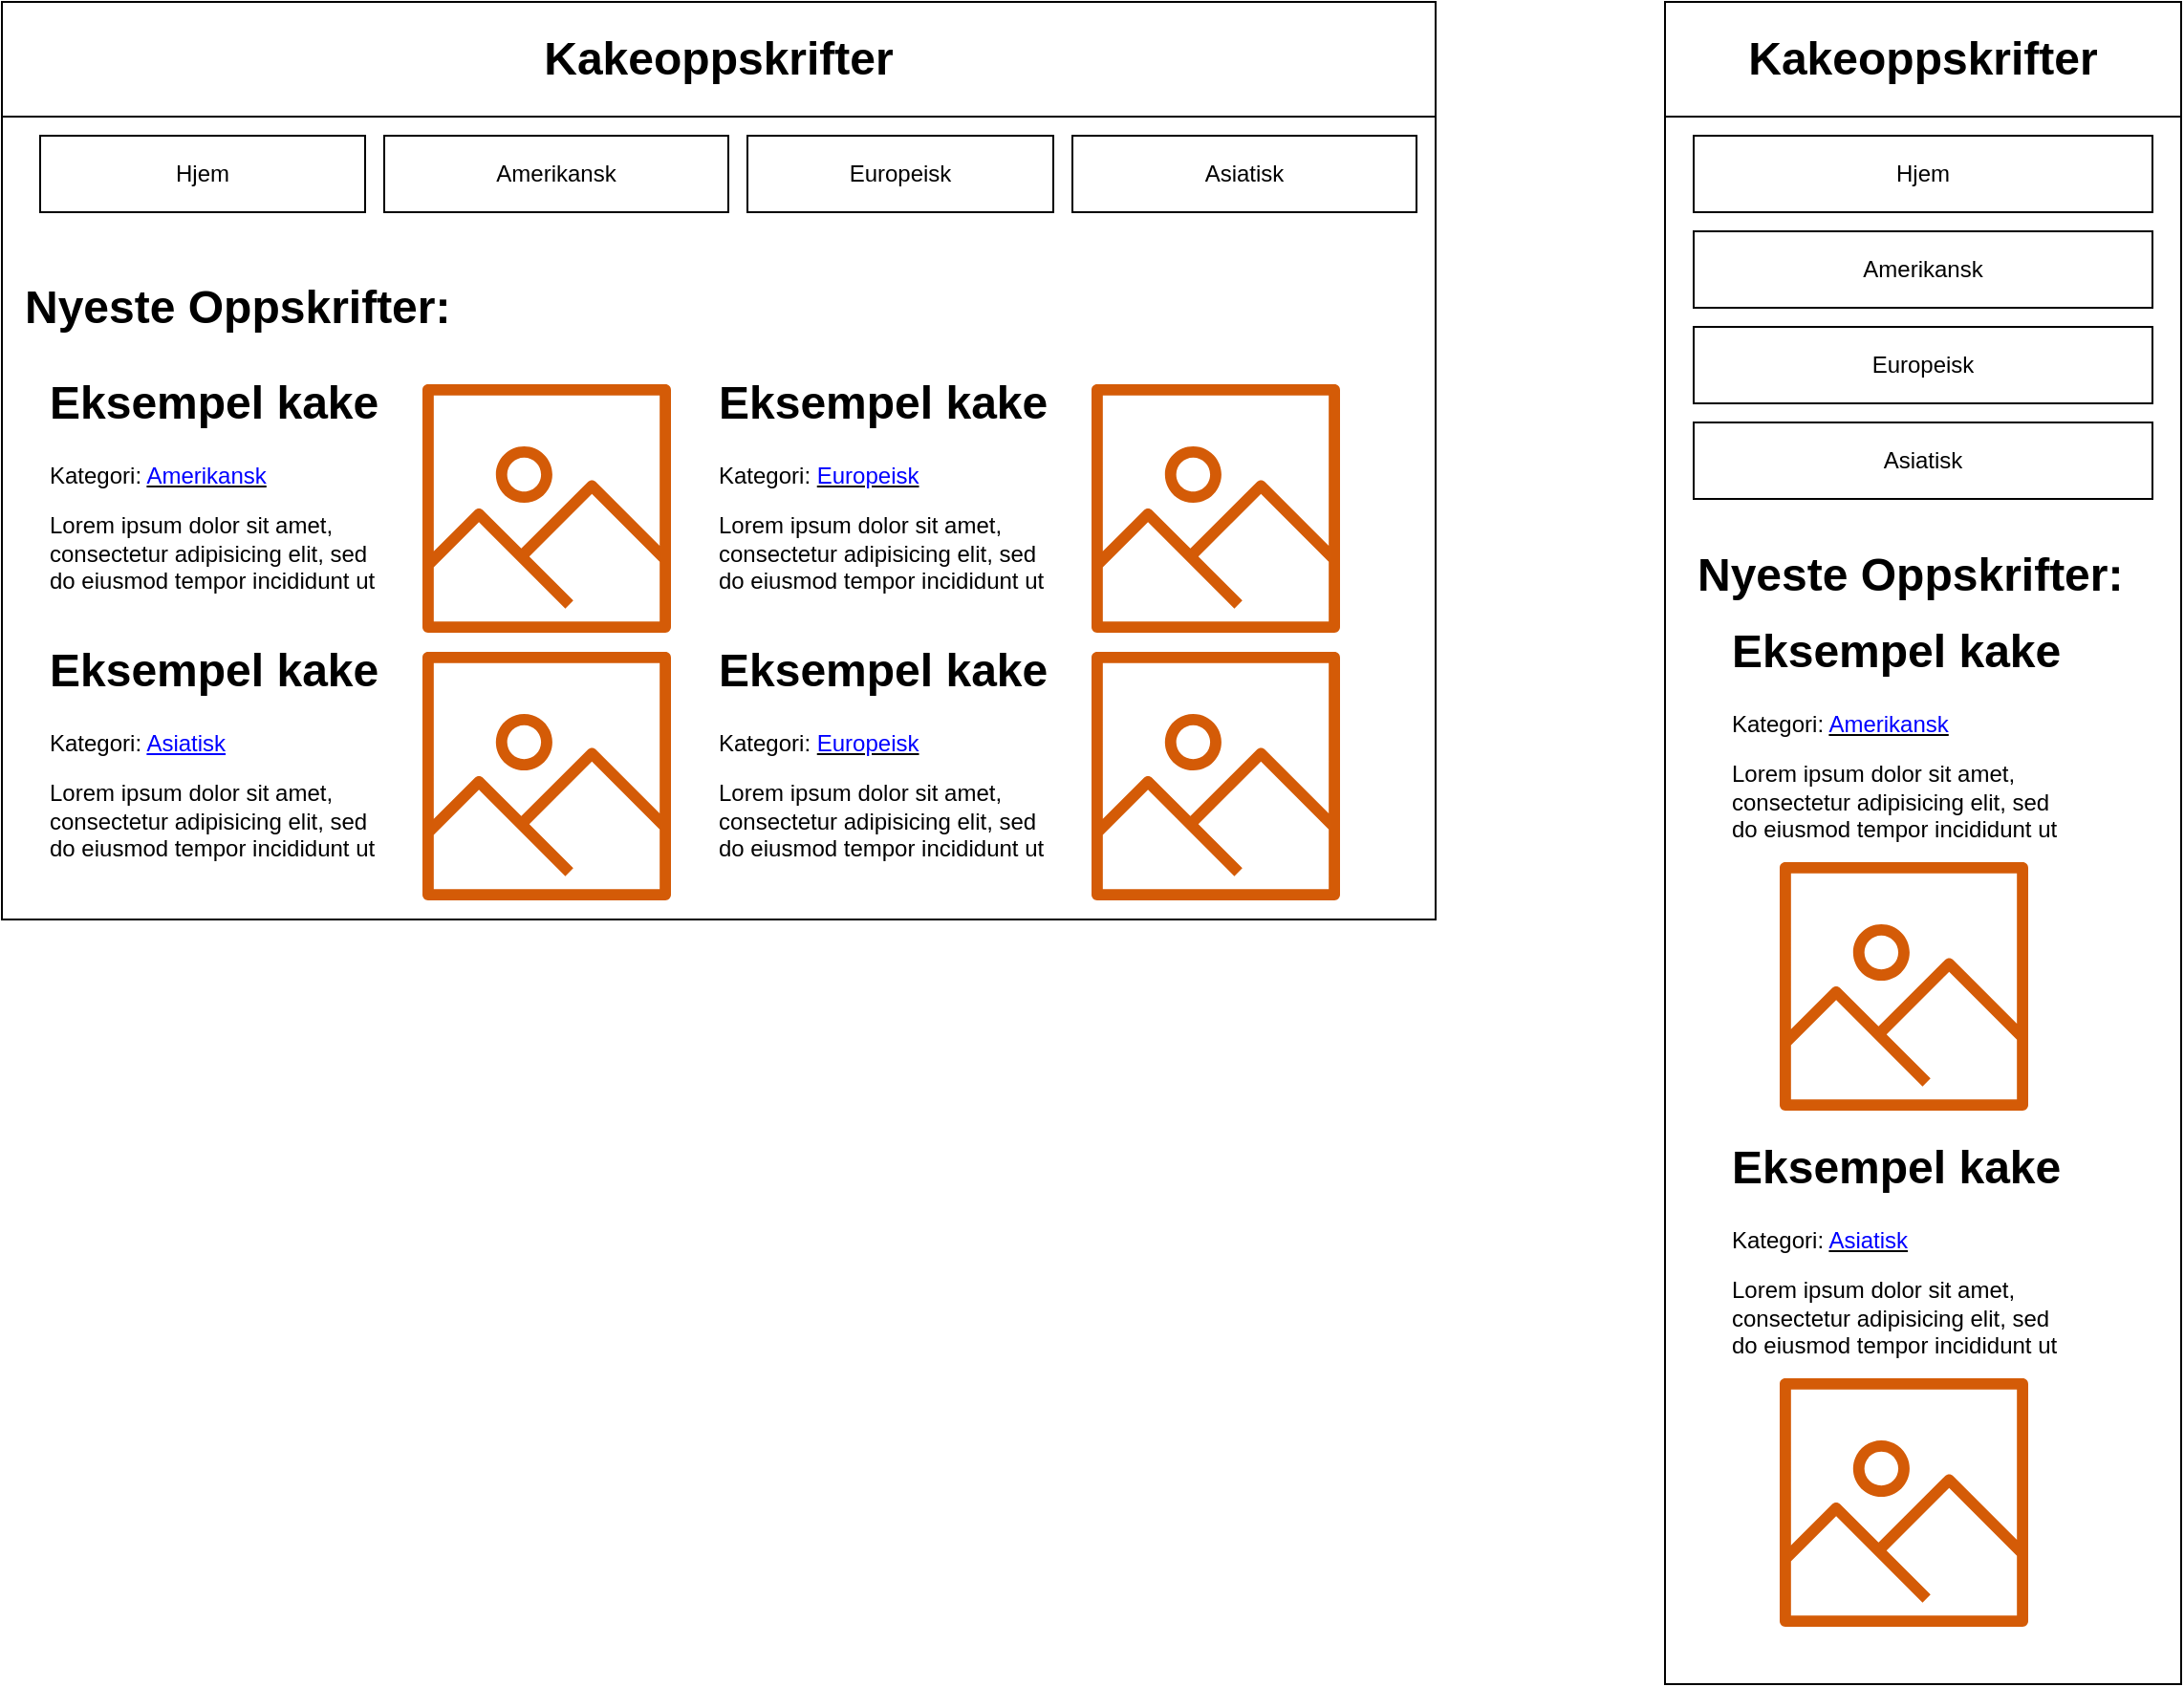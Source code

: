 <mxfile version="20.5.0" type="device" pages="2"><diagram id="9wJHtbolF7UVSn-kOSUC" name="Hovedside"><mxGraphModel dx="2208" dy="787" grid="1" gridSize="10" guides="1" tooltips="1" connect="1" arrows="1" fold="1" page="1" pageScale="1" pageWidth="827" pageHeight="1169" background="none" math="0" shadow="0"><root><mxCell id="0"/><mxCell id="1" parent="0"/><mxCell id="PRQ1gLbrElGdhA6Aecqy-1" value="" style="rounded=0;whiteSpace=wrap;html=1;" parent="1" vertex="1"><mxGeometry x="-360" y="30" width="750" height="480" as="geometry"/></mxCell><mxCell id="PRQ1gLbrElGdhA6Aecqy-2" value="" style="rounded=0;whiteSpace=wrap;html=1;" parent="1" vertex="1"><mxGeometry x="510" y="30" width="270" height="880" as="geometry"/></mxCell><mxCell id="PRQ1gLbrElGdhA6Aecqy-3" value="&lt;h1&gt;Kakeoppskrifter&lt;/h1&gt;" style="rounded=0;whiteSpace=wrap;html=1;align=center;spacingLeft=0;" parent="1" vertex="1"><mxGeometry x="-360" y="30" width="750" height="60" as="geometry"/></mxCell><mxCell id="PRQ1gLbrElGdhA6Aecqy-5" value="Amerikansk" style="rounded=0;whiteSpace=wrap;html=1;" parent="1" vertex="1"><mxGeometry x="-160" y="100" width="180" height="40" as="geometry"/></mxCell><mxCell id="PRQ1gLbrElGdhA6Aecqy-6" value="Europeisk" style="rounded=0;whiteSpace=wrap;html=1;" parent="1" vertex="1"><mxGeometry x="30" y="100" width="160" height="40" as="geometry"/></mxCell><mxCell id="PRQ1gLbrElGdhA6Aecqy-7" value="Asiatisk" style="rounded=0;whiteSpace=wrap;html=1;" parent="1" vertex="1"><mxGeometry x="200" y="100" width="180" height="40" as="geometry"/></mxCell><mxCell id="PRQ1gLbrElGdhA6Aecqy-8" value="&lt;h1&gt;Kakeoppskrifter&lt;/h1&gt;" style="rounded=0;whiteSpace=wrap;html=1;" parent="1" vertex="1"><mxGeometry x="510" y="30" width="270" height="60" as="geometry"/></mxCell><mxCell id="PRQ1gLbrElGdhA6Aecqy-9" value="Amerikansk" style="rounded=0;whiteSpace=wrap;html=1;" parent="1" vertex="1"><mxGeometry x="525" y="150" width="240" height="40" as="geometry"/></mxCell><mxCell id="PRQ1gLbrElGdhA6Aecqy-10" value="Europeisk" style="rounded=0;whiteSpace=wrap;html=1;" parent="1" vertex="1"><mxGeometry x="525" y="200" width="240" height="40" as="geometry"/></mxCell><mxCell id="PRQ1gLbrElGdhA6Aecqy-11" value="Asiatisk" style="rounded=0;whiteSpace=wrap;html=1;" parent="1" vertex="1"><mxGeometry x="525" y="250" width="240" height="40" as="geometry"/></mxCell><mxCell id="PRQ1gLbrElGdhA6Aecqy-12" value="Nyeste Oppskrifter:" style="text;strokeColor=none;fillColor=none;html=1;fontSize=24;fontStyle=1;verticalAlign=middle;align=left;" parent="1" vertex="1"><mxGeometry x="-350" y="170" width="100" height="40" as="geometry"/></mxCell><mxCell id="PRQ1gLbrElGdhA6Aecqy-14" value="&lt;h1&gt;Eksempel kake&lt;/h1&gt;&lt;div&gt;Kategori: &lt;u&gt;&lt;font color=&quot;#0000ff&quot;&gt;Amerikansk&lt;/font&gt;&lt;/u&gt;&lt;/div&gt;&lt;p&gt;&lt;span style=&quot;background-color: initial;&quot;&gt;Lorem ipsum dolor sit amet, consectetur adipisicing elit, sed do eiusmod tempor incididunt ut labore et dolore magna aliqua.&lt;/span&gt;&lt;br&gt;&lt;/p&gt;" style="text;html=1;strokeColor=none;fillColor=none;spacing=5;spacingTop=-20;whiteSpace=wrap;overflow=hidden;rounded=0;" parent="1" vertex="1"><mxGeometry x="-340" y="220" width="190" height="120" as="geometry"/></mxCell><mxCell id="PRQ1gLbrElGdhA6Aecqy-17" value="" style="sketch=0;outlineConnect=0;fontColor=#232F3E;gradientColor=none;fillColor=#D45B07;strokeColor=none;dashed=0;verticalLabelPosition=bottom;verticalAlign=top;align=center;html=1;fontSize=12;fontStyle=0;aspect=fixed;pointerEvents=1;shape=mxgraph.aws4.container_registry_image;" parent="1" vertex="1"><mxGeometry x="-140" y="230" width="130" height="130" as="geometry"/></mxCell><mxCell id="PRQ1gLbrElGdhA6Aecqy-28" value="&lt;h1&gt;Eksempel kake&lt;/h1&gt;&lt;div&gt;Kategori: &lt;u&gt;&lt;font color=&quot;#0000ff&quot;&gt;Europeisk&lt;/font&gt;&lt;/u&gt;&lt;/div&gt;&lt;p&gt;&lt;span style=&quot;background-color: initial;&quot;&gt;Lorem ipsum dolor sit amet, consectetur adipisicing elit, sed do eiusmod tempor incididunt ut labore et dolore magna aliqua.&lt;/span&gt;&lt;br&gt;&lt;/p&gt;" style="text;html=1;strokeColor=none;fillColor=none;spacing=5;spacingTop=-20;whiteSpace=wrap;overflow=hidden;rounded=0;" parent="1" vertex="1"><mxGeometry x="10" y="220" width="190" height="120" as="geometry"/></mxCell><mxCell id="PRQ1gLbrElGdhA6Aecqy-29" value="" style="sketch=0;outlineConnect=0;fontColor=#232F3E;gradientColor=none;fillColor=#D45B07;strokeColor=none;dashed=0;verticalLabelPosition=bottom;verticalAlign=top;align=center;html=1;fontSize=12;fontStyle=0;aspect=fixed;pointerEvents=1;shape=mxgraph.aws4.container_registry_image;" parent="1" vertex="1"><mxGeometry x="210" y="230" width="130" height="130" as="geometry"/></mxCell><mxCell id="PRQ1gLbrElGdhA6Aecqy-30" value="&lt;h1&gt;Eksempel kake&lt;/h1&gt;&lt;div&gt;Kategori: &lt;font color=&quot;#0000ff&quot;&gt;&lt;u&gt;Asiatisk&lt;/u&gt;&lt;/font&gt;&lt;/div&gt;&lt;p&gt;&lt;span style=&quot;background-color: initial;&quot;&gt;Lorem ipsum dolor sit amet, consectetur adipisicing elit, sed do eiusmod tempor incididunt ut labore et dolore magna aliqua.&lt;/span&gt;&lt;br&gt;&lt;/p&gt;" style="text;html=1;strokeColor=none;fillColor=none;spacing=5;spacingTop=-20;whiteSpace=wrap;overflow=hidden;rounded=0;" parent="1" vertex="1"><mxGeometry x="-340" y="360" width="190" height="120" as="geometry"/></mxCell><mxCell id="PRQ1gLbrElGdhA6Aecqy-31" value="" style="sketch=0;outlineConnect=0;fontColor=#232F3E;gradientColor=none;fillColor=#D45B07;strokeColor=none;dashed=0;verticalLabelPosition=bottom;verticalAlign=top;align=center;html=1;fontSize=12;fontStyle=0;aspect=fixed;pointerEvents=1;shape=mxgraph.aws4.container_registry_image;" parent="1" vertex="1"><mxGeometry x="-140" y="370" width="130" height="130" as="geometry"/></mxCell><mxCell id="PRQ1gLbrElGdhA6Aecqy-32" value="&lt;h1&gt;Eksempel kake&lt;/h1&gt;&lt;div&gt;Kategori: &lt;u&gt;&lt;font color=&quot;#0000ff&quot;&gt;Europeisk&lt;/font&gt;&lt;/u&gt;&lt;/div&gt;&lt;p&gt;&lt;span style=&quot;background-color: initial;&quot;&gt;Lorem ipsum dolor sit amet, consectetur adipisicing elit, sed do eiusmod tempor incididunt ut labore et dolore magna aliqua.&lt;/span&gt;&lt;br&gt;&lt;/p&gt;" style="text;html=1;strokeColor=none;fillColor=none;spacing=5;spacingTop=-20;whiteSpace=wrap;overflow=hidden;rounded=0;" parent="1" vertex="1"><mxGeometry x="10" y="360" width="190" height="120" as="geometry"/></mxCell><mxCell id="PRQ1gLbrElGdhA6Aecqy-33" value="" style="sketch=0;outlineConnect=0;fontColor=#232F3E;gradientColor=none;fillColor=#D45B07;strokeColor=none;dashed=0;verticalLabelPosition=bottom;verticalAlign=top;align=center;html=1;fontSize=12;fontStyle=0;aspect=fixed;pointerEvents=1;shape=mxgraph.aws4.container_registry_image;" parent="1" vertex="1"><mxGeometry x="210" y="370" width="130" height="130" as="geometry"/></mxCell><mxCell id="PRQ1gLbrElGdhA6Aecqy-34" value="Nyeste Oppskrifter:" style="text;strokeColor=none;fillColor=none;html=1;fontSize=24;fontStyle=1;verticalAlign=middle;align=left;" parent="1" vertex="1"><mxGeometry x="525" y="310" width="100" height="40" as="geometry"/></mxCell><mxCell id="PRQ1gLbrElGdhA6Aecqy-35" value="&lt;h1&gt;Eksempel kake&lt;/h1&gt;&lt;div&gt;Kategori: &lt;u&gt;&lt;font color=&quot;#0000ff&quot;&gt;Amerikansk&lt;/font&gt;&lt;/u&gt;&lt;/div&gt;&lt;p&gt;&lt;span style=&quot;background-color: initial;&quot;&gt;Lorem ipsum dolor sit amet, consectetur adipisicing elit, sed do eiusmod tempor incididunt ut labore et dolore magna aliqua.&lt;/span&gt;&lt;br&gt;&lt;/p&gt;" style="text;html=1;strokeColor=none;fillColor=none;spacing=5;spacingTop=-20;whiteSpace=wrap;overflow=hidden;rounded=0;" parent="1" vertex="1"><mxGeometry x="540" y="350" width="190" height="120" as="geometry"/></mxCell><mxCell id="PRQ1gLbrElGdhA6Aecqy-36" value="" style="sketch=0;outlineConnect=0;fontColor=#232F3E;gradientColor=none;fillColor=#D45B07;strokeColor=none;dashed=0;verticalLabelPosition=bottom;verticalAlign=top;align=center;html=1;fontSize=12;fontStyle=0;aspect=fixed;pointerEvents=1;shape=mxgraph.aws4.container_registry_image;" parent="1" vertex="1"><mxGeometry x="570" y="480" width="130" height="130" as="geometry"/></mxCell><mxCell id="PRQ1gLbrElGdhA6Aecqy-37" value="&lt;h1&gt;Eksempel kake&lt;/h1&gt;&lt;div&gt;Kategori: &lt;u&gt;&lt;font color=&quot;#0000ff&quot;&gt;Asiatisk&lt;/font&gt;&lt;/u&gt;&lt;/div&gt;&lt;p&gt;&lt;span style=&quot;background-color: initial;&quot;&gt;Lorem ipsum dolor sit amet, consectetur adipisicing elit, sed do eiusmod tempor incididunt ut labore et dolore magna aliqua.&lt;/span&gt;&lt;br&gt;&lt;/p&gt;" style="text;html=1;strokeColor=none;fillColor=none;spacing=5;spacingTop=-20;whiteSpace=wrap;overflow=hidden;rounded=0;" parent="1" vertex="1"><mxGeometry x="540" y="620" width="190" height="120" as="geometry"/></mxCell><mxCell id="PRQ1gLbrElGdhA6Aecqy-38" value="" style="sketch=0;outlineConnect=0;fontColor=#232F3E;gradientColor=none;fillColor=#D45B07;strokeColor=none;dashed=0;verticalLabelPosition=bottom;verticalAlign=top;align=center;html=1;fontSize=12;fontStyle=0;aspect=fixed;pointerEvents=1;shape=mxgraph.aws4.container_registry_image;" parent="1" vertex="1"><mxGeometry x="570" y="750" width="130" height="130" as="geometry"/></mxCell><mxCell id="PRQ1gLbrElGdhA6Aecqy-102" value="Hjem" style="rounded=0;whiteSpace=wrap;html=1;" parent="1" vertex="1"><mxGeometry x="-340" y="100" width="170" height="40" as="geometry"/></mxCell><mxCell id="PRQ1gLbrElGdhA6Aecqy-103" value="Hjem" style="rounded=0;whiteSpace=wrap;html=1;" parent="1" vertex="1"><mxGeometry x="525" y="100" width="240" height="40" as="geometry"/></mxCell></root></mxGraphModel></diagram><diagram id="KKOMylvh43Eb_g2BFP-t" name="Kategoriside"><mxGraphModel dx="4516" dy="1642" grid="1" gridSize="10" guides="1" tooltips="1" connect="1" arrows="1" fold="1" page="1" pageScale="1" pageWidth="850" pageHeight="1100" math="0" shadow="0"><root><mxCell id="0"/><mxCell id="1" parent="0"/><mxCell id="YTRJ0I_pP4bEs7SLy9Zs-2" value="" style="rounded=0;whiteSpace=wrap;html=1;" vertex="1" parent="1"><mxGeometry x="510" y="30" width="270" height="4170" as="geometry"/></mxCell><mxCell id="YTRJ0I_pP4bEs7SLy9Zs-41" value="" style="rounded=0;whiteSpace=wrap;html=1;fontSize=19;" vertex="1" parent="1"><mxGeometry x="540" y="370" width="210" height="1890" as="geometry"/></mxCell><mxCell id="YTRJ0I_pP4bEs7SLy9Zs-1" value="" style="rounded=0;whiteSpace=wrap;html=1;" vertex="1" parent="1"><mxGeometry x="-360" y="30" width="750" height="2330" as="geometry"/></mxCell><mxCell id="YTRJ0I_pP4bEs7SLy9Zs-3" value="&lt;h1&gt;Kakeoppskrifter&lt;/h1&gt;" style="rounded=0;whiteSpace=wrap;html=1;align=center;spacingLeft=0;" vertex="1" parent="1"><mxGeometry x="-360" y="30" width="750" height="60" as="geometry"/></mxCell><mxCell id="YTRJ0I_pP4bEs7SLy9Zs-4" value="Amerikansk" style="rounded=0;whiteSpace=wrap;html=1;" vertex="1" parent="1"><mxGeometry x="-160" y="100" width="180" height="40" as="geometry"/></mxCell><mxCell id="YTRJ0I_pP4bEs7SLy9Zs-5" value="Europeisk" style="rounded=0;whiteSpace=wrap;html=1;" vertex="1" parent="1"><mxGeometry x="30" y="100" width="160" height="40" as="geometry"/></mxCell><mxCell id="YTRJ0I_pP4bEs7SLy9Zs-6" value="Asiatisk" style="rounded=0;whiteSpace=wrap;html=1;" vertex="1" parent="1"><mxGeometry x="200" y="100" width="180" height="40" as="geometry"/></mxCell><mxCell id="YTRJ0I_pP4bEs7SLy9Zs-7" value="&lt;h1&gt;Kakeoppskrifter&lt;/h1&gt;" style="rounded=0;whiteSpace=wrap;html=1;" vertex="1" parent="1"><mxGeometry x="510" y="30" width="270" height="60" as="geometry"/></mxCell><mxCell id="YTRJ0I_pP4bEs7SLy9Zs-8" value="Amerikansk" style="rounded=0;whiteSpace=wrap;html=1;" vertex="1" parent="1"><mxGeometry x="525" y="150" width="240" height="40" as="geometry"/></mxCell><mxCell id="YTRJ0I_pP4bEs7SLy9Zs-9" value="Europeisk" style="rounded=0;whiteSpace=wrap;html=1;" vertex="1" parent="1"><mxGeometry x="525" y="200" width="240" height="40" as="geometry"/></mxCell><mxCell id="YTRJ0I_pP4bEs7SLy9Zs-10" value="Asiatisk" style="rounded=0;whiteSpace=wrap;html=1;" vertex="1" parent="1"><mxGeometry x="525" y="250" width="240" height="40" as="geometry"/></mxCell><mxCell id="YTRJ0I_pP4bEs7SLy9Zs-11" value="Amerikanske Oppskrifter:" style="text;strokeColor=none;fillColor=none;html=1;fontSize=24;fontStyle=1;verticalAlign=middle;align=left;" vertex="1" parent="1"><mxGeometry x="-350" y="170" width="100" height="40" as="geometry"/></mxCell><mxCell id="YTRJ0I_pP4bEs7SLy9Zs-20" value="Amerikanske Oppskrifter:" style="text;strokeColor=none;fillColor=none;html=1;fontSize=19;fontStyle=1;verticalAlign=middle;align=left;" vertex="1" parent="1"><mxGeometry x="525" y="310" width="100" height="40" as="geometry"/></mxCell><mxCell id="YTRJ0I_pP4bEs7SLy9Zs-25" value="Hjem" style="rounded=0;whiteSpace=wrap;html=1;" vertex="1" parent="1"><mxGeometry x="-340" y="100" width="170" height="40" as="geometry"/></mxCell><mxCell id="YTRJ0I_pP4bEs7SLy9Zs-26" value="Hjem" style="rounded=0;whiteSpace=wrap;html=1;" vertex="1" parent="1"><mxGeometry x="525" y="100" width="240" height="40" as="geometry"/></mxCell><mxCell id="YTRJ0I_pP4bEs7SLy9Zs-27" value="" style="dashed=0;aspect=fixed;verticalLabelPosition=bottom;verticalAlign=top;align=center;shape=mxgraph.gmdl.star;strokeColor=none;fillColor=#737373;shadow=0;sketch=0;fontSize=19;" vertex="1" parent="1"><mxGeometry x="590" y="410" width="20" height="20" as="geometry"/></mxCell><mxCell id="YTRJ0I_pP4bEs7SLy9Zs-28" value="" style="dashed=0;aspect=fixed;verticalLabelPosition=bottom;verticalAlign=top;align=center;shape=mxgraph.gmdl.star;strokeColor=none;fillColor=#737373;shadow=0;sketch=0;fontSize=19;" vertex="1" parent="1"><mxGeometry x="620" y="410" width="20" height="20" as="geometry"/></mxCell><mxCell id="YTRJ0I_pP4bEs7SLy9Zs-29" value="" style="dashed=0;aspect=fixed;verticalLabelPosition=bottom;verticalAlign=top;align=center;shape=mxgraph.gmdl.star;strokeColor=none;fillColor=#737373;shadow=0;sketch=0;fontSize=19;" vertex="1" parent="1"><mxGeometry x="650" y="410" width="20" height="20" as="geometry"/></mxCell><mxCell id="YTRJ0I_pP4bEs7SLy9Zs-30" value="" style="dashed=0;aspect=fixed;verticalLabelPosition=bottom;verticalAlign=top;align=center;shape=mxgraph.gmdl.star;strokeColor=none;fillColor=#737373;shadow=0;sketch=0;fontSize=19;" vertex="1" parent="1"><mxGeometry x="680" y="410" width="20" height="20" as="geometry"/></mxCell><mxCell id="YTRJ0I_pP4bEs7SLy9Zs-33" value="40-60min - Middels" style="text;html=1;strokeColor=none;fillColor=none;align=center;verticalAlign=middle;whiteSpace=wrap;rounded=0;fontSize=19;" vertex="1" parent="1"><mxGeometry x="562.5" y="440" width="165" height="30" as="geometry"/></mxCell><mxCell id="YTRJ0I_pP4bEs7SLy9Zs-37" value="&lt;div style=&quot;font-size: 13px;&quot;&gt;&lt;span style=&quot;background-color: initial; font-size: 13px; line-height: 1.2;&quot;&gt;Når gresskaret er i sesong er det perfekt å lage søte, små gresskargnocchi! Her spiser du først og fremst med øynene, men det er jammen ikke feil at de myke pasta putene av potet har en deilig smak av gresskar, og serveres sammen med spinat, sopp og nøttebrunt salviesmør.&amp;nbsp;&lt;/span&gt;&lt;/div&gt;" style="text;html=1;strokeColor=none;fillColor=none;align=center;verticalAlign=middle;whiteSpace=wrap;rounded=0;fontSize=13;" vertex="1" parent="1"><mxGeometry x="550" y="530" width="190" height="30" as="geometry"/></mxCell><mxCell id="YTRJ0I_pP4bEs7SLy9Zs-40" value="" style="line;strokeWidth=2;html=1;fontSize=19;" vertex="1" parent="1"><mxGeometry x="550" y="630" width="190" height="10" as="geometry"/></mxCell><mxCell id="YTRJ0I_pP4bEs7SLy9Zs-45" value="&lt;h3&gt;Oppskrift navn&lt;/h3&gt;" style="text;html=1;strokeColor=none;fillColor=none;align=center;verticalAlign=middle;whiteSpace=wrap;rounded=0;fontSize=19;" vertex="1" parent="1"><mxGeometry x="560" y="380" width="170" height="30" as="geometry"/></mxCell><mxCell id="YTRJ0I_pP4bEs7SLy9Zs-46" value="&lt;h4&gt;Ingredienser:&lt;/h4&gt;" style="text;html=1;strokeColor=none;fillColor=none;align=left;verticalAlign=middle;whiteSpace=wrap;rounded=0;fontSize=19;" vertex="1" parent="1"><mxGeometry x="550" y="640" width="60" height="30" as="geometry"/></mxCell><mxCell id="YTRJ0I_pP4bEs7SLy9Zs-51" value="&lt;ul style=&quot;font-size: 16px;&quot;&gt;&lt;li style=&quot;font-size: 16px;&quot;&gt;250 g potet&lt;/li&gt;&lt;li style=&quot;font-size: 16px;&quot;&gt;250 g gresskarpuré&lt;/li&gt;&lt;li style=&quot;font-size: 16px;&quot;&gt;1 stk. eggeplomme&lt;/li&gt;&lt;li style=&quot;font-size: 16px;&quot;&gt;2ss revet parmesan&lt;/li&gt;&lt;li style=&quot;font-size: 16px;&quot;&gt;75 g hvetemel, gjerne tipo 00 eller durumhvete&lt;/li&gt;&lt;li style=&quot;font-size: 16px;&quot;&gt;0,5 ts salt&lt;/li&gt;&lt;li style=&quot;font-size: 16px;&quot;&gt;0,25 ts pepper&lt;/li&gt;&lt;li style=&quot;font-size: 16px;&quot;&gt;0,25 klype revet muskatnøtt&lt;/li&gt;&lt;li style=&quot;font-size: 16px;&quot;&gt;2 ss smør til steking&lt;/li&gt;&lt;li style=&quot;font-size: 16px;&quot;&gt;1 pk babyspinat (á 65 g)&lt;/li&gt;&lt;li style=&quot;font-size: 16px;&quot;&gt;2 dl sopp, gjerne kantarell eller traktkantarell&lt;/li&gt;&lt;li style=&quot;font-size: 16px;&quot;&gt;6 blader frisk salvie&lt;/li&gt;&lt;li style=&quot;font-size: 16px;&quot;&gt;4 stilker frisk rosmarin til pynt (kan sløyfes)&lt;/li&gt;&lt;/ul&gt;" style="text;strokeColor=none;fillColor=none;html=1;whiteSpace=wrap;verticalAlign=top;overflow=hidden;fontSize=16;spacingTop=0;spacing=0;" vertex="1" parent="1"><mxGeometry x="530" y="650" width="220" height="370" as="geometry"/></mxCell><mxCell id="YTRJ0I_pP4bEs7SLy9Zs-58" value="&lt;h4&gt;Oppskrift:&lt;/h4&gt;" style="text;html=1;strokeColor=none;fillColor=none;align=left;verticalAlign=middle;whiteSpace=wrap;rounded=0;fontSize=19;" vertex="1" parent="1"><mxGeometry x="550" y="1030" width="60" height="30" as="geometry"/></mxCell><mxCell id="YTRJ0I_pP4bEs7SLy9Zs-59" value="&lt;ol style=&quot;font-size: 14px;&quot;&gt;&lt;li style=&quot;font-size: 14px;&quot;&gt;Skrell potet og kok dem i en kjele med usaltet vann til de er møre. Hell av vannet og sett kjelen tilbake på platen. Damp potetetene til det meste av fuktigheten er borte. Avkjøl litt.&lt;/li&gt;&lt;li style=&quot;font-size: 14px;&quot;&gt;Riv potetene på den fineste siden av et rivejern, slik at du får en finkornet masse.&lt;/li&gt;&lt;li style=&quot;font-size: 14px;&quot;&gt;Ha revet potet i en bolle sammen med gresskarpuré, eggeplomme og parmesan.&lt;/li&gt;&lt;li style=&quot;font-size: 14px;&quot;&gt;Ha i mel, salt, pepper og muskat, og bland alt sammen med hendene. Det kan lønne seg å ta i melet litt etter litt til du får en smidig deig. Konsistensen på deigen kan avhenge av hvor mye du har dampet potetene eller hvor tynn/tykk gresskarpuréen din er.&amp;nbsp;&lt;/li&gt;&lt;li style=&quot;font-size: 14px;&quot;&gt;Del deigen i mindre biter og rull ut til lange, tynne pølser. Dryss over mel ved behov.&lt;br style=&quot;font-size: 14px;&quot;&gt;&lt;/li&gt;&lt;li style=&quot;font-size: 14px;&quot;&gt;Del pølsa i mindre biter og trill bitene til små, runde kuler.&lt;br style=&quot;font-size: 14px;&quot;&gt;&lt;/li&gt;&lt;li style=&quot;font-size: 14px;&quot;&gt;Bruk en kjøkkenhyssing, og press lett ned 3 ganger per kule, slik at du får mønsteret av et gresskar.&lt;br style=&quot;font-size: 14px;&quot;&gt;&lt;/li&gt;&lt;li style=&quot;font-size: 14px;&quot;&gt;Kok gnocchiene i en kjele med lettsaltet vann til de flyter opp. Løft dem ut med en hullsleiv.&lt;br style=&quot;font-size: 14px;&quot;&gt;&lt;/li&gt;&lt;li style=&quot;font-size: 14px;&quot;&gt;Ha smør i en varm stekepanne og la det bli nøttebrunt før du har i de kokte gnocchiene.&lt;br style=&quot;font-size: 14px;&quot;&gt;&lt;/li&gt;&lt;li style=&quot;font-size: 14px;&quot;&gt;Fres gnocchien sammen med spinat, sopp og salvieblader. Krydre med salt og pepper.&lt;br style=&quot;font-size: 14px;&quot;&gt;&lt;/li&gt;&lt;li style=&quot;font-size: 14px;&quot;&gt;Anrett gresskar gnocchiene i dype skåler, og stikk gjerne inn et lite rosmarinblad på hvert lite gresskar for morro skyld.&lt;br style=&quot;font-size: 14px;&quot;&gt;&lt;/li&gt;&lt;/ol&gt;" style="text;strokeColor=none;fillColor=none;html=1;verticalAlign=top;overflow=hidden;fontSize=14;spacingRight=10;spacing=0;whiteSpace=wrap;" vertex="1" parent="1"><mxGeometry x="525" y="1040" width="225" height="1140" as="geometry"/></mxCell><mxCell id="YTRJ0I_pP4bEs7SLy9Zs-60" value="" style="sketch=0;outlineConnect=0;fontColor=#232F3E;gradientColor=none;fillColor=#D45B07;strokeColor=none;dashed=0;verticalLabelPosition=bottom;verticalAlign=top;align=center;html=1;fontSize=12;fontStyle=0;aspect=fixed;pointerEvents=1;shape=mxgraph.aws4.container_registry_image;" vertex="1" parent="1"><mxGeometry x="551" y="1910" width="190" height="190" as="geometry"/></mxCell><mxCell id="YTRJ0I_pP4bEs7SLy9Zs-79" value="&lt;font style=&quot;font-size: 13px;&quot;&gt;Næringsinnhold per 100 gram&lt;/font&gt;" style="shape=table;startSize=30;container=1;collapsible=0;childLayout=tableLayout;fixedRows=1;rowLines=0;fontStyle=1;rounded=0;fontSize=14;html=1;" vertex="1" parent="1"><mxGeometry x="550" y="2130" width="190" height="120" as="geometry"/></mxCell><mxCell id="YTRJ0I_pP4bEs7SLy9Zs-80" value="" style="shape=tableRow;horizontal=0;startSize=0;swimlaneHead=0;swimlaneBody=0;top=0;left=0;bottom=0;right=0;collapsible=0;dropTarget=0;fillColor=none;points=[[0,0.5],[1,0.5]];portConstraint=eastwest;rounded=0;fontSize=14;html=1;" vertex="1" parent="YTRJ0I_pP4bEs7SLy9Zs-79"><mxGeometry y="30" width="190" height="30" as="geometry"/></mxCell><mxCell id="YTRJ0I_pP4bEs7SLy9Zs-81" value="Energi" style="shape=partialRectangle;html=1;whiteSpace=wrap;connectable=0;fillColor=none;top=0;left=0;bottom=0;right=0;overflow=hidden;pointerEvents=1;rounded=0;fontSize=11;" vertex="1" parent="YTRJ0I_pP4bEs7SLy9Zs-80"><mxGeometry width="42" height="30" as="geometry"><mxRectangle width="42" height="30" as="alternateBounds"/></mxGeometry></mxCell><mxCell id="YTRJ0I_pP4bEs7SLy9Zs-82" value="&lt;span style=&quot;color: rgb(42, 30, 42); font-family: Muli, Helvetica, Arial, sans-serif; font-size: 15px; background-color: rgb(246, 246, 246);&quot;&gt;1458&lt;/span&gt;&lt;span style=&quot;color: rgb(42, 30, 42); font-family: Muli, Helvetica, Arial, sans-serif; font-size: 15px; background-color: rgb(246, 246, 246);&quot;&gt;&amp;nbsp;&lt;/span&gt;&lt;span style=&quot;color: rgb(42, 30, 42); font-family: Muli, Helvetica, Arial, sans-serif; font-size: 15px; background-color: rgb(246, 246, 246);&quot;&gt;kj&lt;/span&gt;" style="shape=partialRectangle;html=1;whiteSpace=wrap;connectable=0;fillColor=none;top=0;left=0;bottom=0;right=0;align=left;spacingLeft=6;overflow=hidden;rounded=0;fontSize=14;" vertex="1" parent="YTRJ0I_pP4bEs7SLy9Zs-80"><mxGeometry x="42" width="148" height="30" as="geometry"><mxRectangle width="148" height="30" as="alternateBounds"/></mxGeometry></mxCell><mxCell id="YTRJ0I_pP4bEs7SLy9Zs-83" value="" style="shape=tableRow;horizontal=0;startSize=0;swimlaneHead=0;swimlaneBody=0;top=0;left=0;bottom=0;right=0;collapsible=0;dropTarget=0;fillColor=none;points=[[0,0.5],[1,0.5]];portConstraint=eastwest;rounded=0;fontSize=14;html=1;" vertex="1" parent="YTRJ0I_pP4bEs7SLy9Zs-79"><mxGeometry y="60" width="190" height="30" as="geometry"/></mxCell><mxCell id="YTRJ0I_pP4bEs7SLy9Zs-84" value="Kalorier" style="shape=partialRectangle;html=1;whiteSpace=wrap;connectable=0;fillColor=none;top=0;left=0;bottom=0;right=0;overflow=hidden;rounded=0;fontSize=11;" vertex="1" parent="YTRJ0I_pP4bEs7SLy9Zs-83"><mxGeometry width="42" height="30" as="geometry"><mxRectangle width="42" height="30" as="alternateBounds"/></mxGeometry></mxCell><mxCell id="YTRJ0I_pP4bEs7SLy9Zs-85" value="&lt;span style=&quot;color: rgb(42, 30, 42); font-family: Muli, Helvetica, Arial, sans-serif; font-size: 15px; background-color: rgb(255, 255, 255);&quot;&gt;351&lt;/span&gt;&lt;span style=&quot;color: rgb(42, 30, 42); font-family: Muli, Helvetica, Arial, sans-serif; font-size: 15px; background-color: rgb(255, 255, 255);&quot;&gt;&amp;nbsp;&lt;/span&gt;&lt;span style=&quot;color: rgb(42, 30, 42); font-family: Muli, Helvetica, Arial, sans-serif; font-size: 15px; background-color: rgb(255, 255, 255);&quot;&gt;kcal&lt;/span&gt;" style="shape=partialRectangle;html=1;whiteSpace=wrap;connectable=0;fillColor=none;top=0;left=0;bottom=0;right=0;align=left;spacingLeft=6;overflow=hidden;rounded=0;fontSize=14;" vertex="1" parent="YTRJ0I_pP4bEs7SLy9Zs-83"><mxGeometry x="42" width="148" height="30" as="geometry"><mxRectangle width="148" height="30" as="alternateBounds"/></mxGeometry></mxCell><mxCell id="YTRJ0I_pP4bEs7SLy9Zs-86" value="" style="shape=tableRow;horizontal=0;startSize=0;swimlaneHead=0;swimlaneBody=0;top=0;left=0;bottom=0;right=0;collapsible=0;dropTarget=0;fillColor=none;points=[[0,0.5],[1,0.5]];portConstraint=eastwest;rounded=0;fontSize=14;html=1;" vertex="1" parent="YTRJ0I_pP4bEs7SLy9Zs-79"><mxGeometry y="90" width="190" height="30" as="geometry"/></mxCell><mxCell id="YTRJ0I_pP4bEs7SLy9Zs-87" value="Fett" style="shape=partialRectangle;html=1;whiteSpace=wrap;connectable=0;fillColor=none;top=0;left=0;bottom=0;right=0;overflow=hidden;rounded=0;fontSize=11;" vertex="1" parent="YTRJ0I_pP4bEs7SLy9Zs-86"><mxGeometry width="42" height="30" as="geometry"><mxRectangle width="42" height="30" as="alternateBounds"/></mxGeometry></mxCell><mxCell id="YTRJ0I_pP4bEs7SLy9Zs-88" value="&lt;span style=&quot;color: rgb(42, 30, 42); font-family: Muli, Helvetica, Arial, sans-serif; font-size: 15px; background-color: rgb(246, 246, 246);&quot;&gt;27&lt;/span&gt;&lt;span style=&quot;color: rgb(42, 30, 42); font-family: Muli, Helvetica, Arial, sans-serif; font-size: 15px; background-color: rgb(246, 246, 246);&quot;&gt;&amp;nbsp;&lt;/span&gt;&lt;span style=&quot;color: rgb(42, 30, 42); font-family: Muli, Helvetica, Arial, sans-serif; font-size: 15px; background-color: rgb(246, 246, 246);&quot;&gt;g&lt;/span&gt;" style="shape=partialRectangle;html=1;whiteSpace=wrap;connectable=0;fillColor=none;top=0;left=0;bottom=0;right=0;align=left;spacingLeft=6;overflow=hidden;rounded=0;fontSize=14;" vertex="1" parent="YTRJ0I_pP4bEs7SLy9Zs-86"><mxGeometry x="42" width="148" height="30" as="geometry"><mxRectangle width="148" height="30" as="alternateBounds"/></mxGeometry></mxCell><mxCell id="YTRJ0I_pP4bEs7SLy9Zs-114" value="" style="rounded=0;whiteSpace=wrap;html=1;fontSize=19;" vertex="1" parent="1"><mxGeometry x="542.5" y="2280" width="210" height="1890" as="geometry"/></mxCell><mxCell id="YTRJ0I_pP4bEs7SLy9Zs-115" value="" style="dashed=0;aspect=fixed;verticalLabelPosition=bottom;verticalAlign=top;align=center;shape=mxgraph.gmdl.star;strokeColor=none;fillColor=#737373;shadow=0;sketch=0;fontSize=19;" vertex="1" parent="1"><mxGeometry x="592.5" y="2320" width="20" height="20" as="geometry"/></mxCell><mxCell id="YTRJ0I_pP4bEs7SLy9Zs-116" value="" style="dashed=0;aspect=fixed;verticalLabelPosition=bottom;verticalAlign=top;align=center;shape=mxgraph.gmdl.star;strokeColor=none;fillColor=#737373;shadow=0;sketch=0;fontSize=19;" vertex="1" parent="1"><mxGeometry x="622.5" y="2320" width="20" height="20" as="geometry"/></mxCell><mxCell id="YTRJ0I_pP4bEs7SLy9Zs-117" value="" style="dashed=0;aspect=fixed;verticalLabelPosition=bottom;verticalAlign=top;align=center;shape=mxgraph.gmdl.star;strokeColor=none;fillColor=#737373;shadow=0;sketch=0;fontSize=19;" vertex="1" parent="1"><mxGeometry x="652.5" y="2320" width="20" height="20" as="geometry"/></mxCell><mxCell id="YTRJ0I_pP4bEs7SLy9Zs-118" value="" style="dashed=0;aspect=fixed;verticalLabelPosition=bottom;verticalAlign=top;align=center;shape=mxgraph.gmdl.star;strokeColor=none;fillColor=#737373;shadow=0;sketch=0;fontSize=19;" vertex="1" parent="1"><mxGeometry x="682.5" y="2320" width="20" height="20" as="geometry"/></mxCell><mxCell id="YTRJ0I_pP4bEs7SLy9Zs-119" value="40-60min - Middels" style="text;html=1;strokeColor=none;fillColor=none;align=center;verticalAlign=middle;whiteSpace=wrap;rounded=0;fontSize=19;" vertex="1" parent="1"><mxGeometry x="565" y="2350" width="165" height="30" as="geometry"/></mxCell><mxCell id="YTRJ0I_pP4bEs7SLy9Zs-121" value="" style="line;strokeWidth=2;html=1;fontSize=19;" vertex="1" parent="1"><mxGeometry x="552.5" y="2540" width="190" height="10" as="geometry"/></mxCell><mxCell id="YTRJ0I_pP4bEs7SLy9Zs-122" value="&lt;h3&gt;Oppskrift navn&lt;/h3&gt;" style="text;html=1;strokeColor=none;fillColor=none;align=center;verticalAlign=middle;whiteSpace=wrap;rounded=0;fontSize=19;" vertex="1" parent="1"><mxGeometry x="562.5" y="2290" width="170" height="30" as="geometry"/></mxCell><mxCell id="YTRJ0I_pP4bEs7SLy9Zs-123" value="&lt;h4&gt;Ingredienser:&lt;/h4&gt;" style="text;html=1;strokeColor=none;fillColor=none;align=left;verticalAlign=middle;whiteSpace=wrap;rounded=0;fontSize=19;" vertex="1" parent="1"><mxGeometry x="552.5" y="2550" width="60" height="30" as="geometry"/></mxCell><mxCell id="YTRJ0I_pP4bEs7SLy9Zs-124" value="&lt;ul style=&quot;font-size: 16px;&quot;&gt;&lt;li style=&quot;font-size: 16px;&quot;&gt;250 g potet&lt;/li&gt;&lt;li style=&quot;font-size: 16px;&quot;&gt;250 g gresskarpuré&lt;/li&gt;&lt;li style=&quot;font-size: 16px;&quot;&gt;1 stk. eggeplomme&lt;/li&gt;&lt;li style=&quot;font-size: 16px;&quot;&gt;2ss revet parmesan&lt;/li&gt;&lt;li style=&quot;font-size: 16px;&quot;&gt;75 g hvetemel, gjerne tipo 00 eller durumhvete&lt;/li&gt;&lt;li style=&quot;font-size: 16px;&quot;&gt;0,5 ts salt&lt;/li&gt;&lt;li style=&quot;font-size: 16px;&quot;&gt;0,25 ts pepper&lt;/li&gt;&lt;li style=&quot;font-size: 16px;&quot;&gt;0,25 klype revet muskatnøtt&lt;/li&gt;&lt;li style=&quot;font-size: 16px;&quot;&gt;2 ss smør til steking&lt;/li&gt;&lt;li style=&quot;font-size: 16px;&quot;&gt;1 pk babyspinat (á 65 g)&lt;/li&gt;&lt;li style=&quot;font-size: 16px;&quot;&gt;2 dl sopp, gjerne kantarell eller traktkantarell&lt;/li&gt;&lt;li style=&quot;font-size: 16px;&quot;&gt;6 blader frisk salvie&lt;/li&gt;&lt;li style=&quot;font-size: 16px;&quot;&gt;4 stilker frisk rosmarin til pynt (kan sløyfes)&lt;/li&gt;&lt;/ul&gt;" style="text;strokeColor=none;fillColor=none;html=1;whiteSpace=wrap;verticalAlign=top;overflow=hidden;fontSize=16;spacingTop=0;spacing=0;" vertex="1" parent="1"><mxGeometry x="532.5" y="2560" width="220" height="370" as="geometry"/></mxCell><mxCell id="YTRJ0I_pP4bEs7SLy9Zs-125" value="&lt;h4&gt;Oppskrift:&lt;/h4&gt;" style="text;html=1;strokeColor=none;fillColor=none;align=left;verticalAlign=middle;whiteSpace=wrap;rounded=0;fontSize=19;" vertex="1" parent="1"><mxGeometry x="552.5" y="2940" width="60" height="30" as="geometry"/></mxCell><mxCell id="YTRJ0I_pP4bEs7SLy9Zs-126" value="&lt;ol style=&quot;font-size: 14px;&quot;&gt;&lt;li style=&quot;font-size: 14px;&quot;&gt;Skrell potet og kok dem i en kjele med usaltet vann til de er møre. Hell av vannet og sett kjelen tilbake på platen. Damp potetetene til det meste av fuktigheten er borte. Avkjøl litt.&lt;/li&gt;&lt;li style=&quot;font-size: 14px;&quot;&gt;Riv potetene på den fineste siden av et rivejern, slik at du får en finkornet masse.&lt;/li&gt;&lt;li style=&quot;font-size: 14px;&quot;&gt;Ha revet potet i en bolle sammen med gresskarpuré, eggeplomme og parmesan.&lt;/li&gt;&lt;li style=&quot;font-size: 14px;&quot;&gt;Ha i mel, salt, pepper og muskat, og bland alt sammen med hendene. Det kan lønne seg å ta i melet litt etter litt til du får en smidig deig. Konsistensen på deigen kan avhenge av hvor mye du har dampet potetene eller hvor tynn/tykk gresskarpuréen din er.&amp;nbsp;&lt;/li&gt;&lt;li style=&quot;font-size: 14px;&quot;&gt;Del deigen i mindre biter og rull ut til lange, tynne pølser. Dryss over mel ved behov.&lt;br style=&quot;font-size: 14px;&quot;&gt;&lt;/li&gt;&lt;li style=&quot;font-size: 14px;&quot;&gt;Del pølsa i mindre biter og trill bitene til små, runde kuler.&lt;br style=&quot;font-size: 14px;&quot;&gt;&lt;/li&gt;&lt;li style=&quot;font-size: 14px;&quot;&gt;Bruk en kjøkkenhyssing, og press lett ned 3 ganger per kule, slik at du får mønsteret av et gresskar.&lt;br style=&quot;font-size: 14px;&quot;&gt;&lt;/li&gt;&lt;li style=&quot;font-size: 14px;&quot;&gt;Kok gnocchiene i en kjele med lettsaltet vann til de flyter opp. Løft dem ut med en hullsleiv.&lt;br style=&quot;font-size: 14px;&quot;&gt;&lt;/li&gt;&lt;li style=&quot;font-size: 14px;&quot;&gt;Ha smør i en varm stekepanne og la det bli nøttebrunt før du har i de kokte gnocchiene.&lt;br style=&quot;font-size: 14px;&quot;&gt;&lt;/li&gt;&lt;li style=&quot;font-size: 14px;&quot;&gt;Fres gnocchien sammen med spinat, sopp og salvieblader. Krydre med salt og pepper.&lt;br style=&quot;font-size: 14px;&quot;&gt;&lt;/li&gt;&lt;li style=&quot;font-size: 14px;&quot;&gt;Anrett gresskar gnocchiene i dype skåler, og stikk gjerne inn et lite rosmarinblad på hvert lite gresskar for morro skyld.&lt;br style=&quot;font-size: 14px;&quot;&gt;&lt;/li&gt;&lt;/ol&gt;" style="text;strokeColor=none;fillColor=none;html=1;verticalAlign=top;overflow=hidden;fontSize=14;spacingRight=10;spacing=0;whiteSpace=wrap;" vertex="1" parent="1"><mxGeometry x="527.5" y="2950" width="225" height="1220" as="geometry"/></mxCell><mxCell id="YTRJ0I_pP4bEs7SLy9Zs-127" value="" style="sketch=0;outlineConnect=0;fontColor=#232F3E;gradientColor=none;fillColor=#D45B07;strokeColor=none;dashed=0;verticalLabelPosition=bottom;verticalAlign=top;align=center;html=1;fontSize=12;fontStyle=0;aspect=fixed;pointerEvents=1;shape=mxgraph.aws4.container_registry_image;" vertex="1" parent="1"><mxGeometry x="553.5" y="3820" width="190" height="190" as="geometry"/></mxCell><mxCell id="YTRJ0I_pP4bEs7SLy9Zs-129" value="&lt;font style=&quot;font-size: 13px;&quot;&gt;Næringsinnhold per 100 gram&lt;/font&gt;" style="shape=table;startSize=30;container=1;collapsible=0;childLayout=tableLayout;fixedRows=1;rowLines=0;fontStyle=1;rounded=0;fontSize=14;html=1;" vertex="1" parent="1"><mxGeometry x="552.5" y="4040" width="190" height="120" as="geometry"/></mxCell><mxCell id="YTRJ0I_pP4bEs7SLy9Zs-130" value="" style="shape=tableRow;horizontal=0;startSize=0;swimlaneHead=0;swimlaneBody=0;top=0;left=0;bottom=0;right=0;collapsible=0;dropTarget=0;fillColor=none;points=[[0,0.5],[1,0.5]];portConstraint=eastwest;rounded=0;fontSize=14;html=1;" vertex="1" parent="YTRJ0I_pP4bEs7SLy9Zs-129"><mxGeometry y="30" width="190" height="30" as="geometry"/></mxCell><mxCell id="YTRJ0I_pP4bEs7SLy9Zs-131" value="Energi" style="shape=partialRectangle;html=1;whiteSpace=wrap;connectable=0;fillColor=none;top=0;left=0;bottom=0;right=0;overflow=hidden;pointerEvents=1;rounded=0;fontSize=11;" vertex="1" parent="YTRJ0I_pP4bEs7SLy9Zs-130"><mxGeometry width="42" height="30" as="geometry"><mxRectangle width="42" height="30" as="alternateBounds"/></mxGeometry></mxCell><mxCell id="YTRJ0I_pP4bEs7SLy9Zs-132" value="&lt;span style=&quot;color: rgb(42, 30, 42); font-family: Muli, Helvetica, Arial, sans-serif; font-size: 15px; background-color: rgb(246, 246, 246);&quot;&gt;1458&lt;/span&gt;&lt;span style=&quot;color: rgb(42, 30, 42); font-family: Muli, Helvetica, Arial, sans-serif; font-size: 15px; background-color: rgb(246, 246, 246);&quot;&gt;&amp;nbsp;&lt;/span&gt;&lt;span style=&quot;color: rgb(42, 30, 42); font-family: Muli, Helvetica, Arial, sans-serif; font-size: 15px; background-color: rgb(246, 246, 246);&quot;&gt;kj&lt;/span&gt;" style="shape=partialRectangle;html=1;whiteSpace=wrap;connectable=0;fillColor=none;top=0;left=0;bottom=0;right=0;align=left;spacingLeft=6;overflow=hidden;rounded=0;fontSize=14;" vertex="1" parent="YTRJ0I_pP4bEs7SLy9Zs-130"><mxGeometry x="42" width="148" height="30" as="geometry"><mxRectangle width="148" height="30" as="alternateBounds"/></mxGeometry></mxCell><mxCell id="YTRJ0I_pP4bEs7SLy9Zs-133" value="" style="shape=tableRow;horizontal=0;startSize=0;swimlaneHead=0;swimlaneBody=0;top=0;left=0;bottom=0;right=0;collapsible=0;dropTarget=0;fillColor=none;points=[[0,0.5],[1,0.5]];portConstraint=eastwest;rounded=0;fontSize=14;html=1;" vertex="1" parent="YTRJ0I_pP4bEs7SLy9Zs-129"><mxGeometry y="60" width="190" height="30" as="geometry"/></mxCell><mxCell id="YTRJ0I_pP4bEs7SLy9Zs-134" value="Kalorier" style="shape=partialRectangle;html=1;whiteSpace=wrap;connectable=0;fillColor=none;top=0;left=0;bottom=0;right=0;overflow=hidden;rounded=0;fontSize=11;" vertex="1" parent="YTRJ0I_pP4bEs7SLy9Zs-133"><mxGeometry width="42" height="30" as="geometry"><mxRectangle width="42" height="30" as="alternateBounds"/></mxGeometry></mxCell><mxCell id="YTRJ0I_pP4bEs7SLy9Zs-135" value="&lt;span style=&quot;color: rgb(42, 30, 42); font-family: Muli, Helvetica, Arial, sans-serif; font-size: 15px; background-color: rgb(255, 255, 255);&quot;&gt;351&lt;/span&gt;&lt;span style=&quot;color: rgb(42, 30, 42); font-family: Muli, Helvetica, Arial, sans-serif; font-size: 15px; background-color: rgb(255, 255, 255);&quot;&gt;&amp;nbsp;&lt;/span&gt;&lt;span style=&quot;color: rgb(42, 30, 42); font-family: Muli, Helvetica, Arial, sans-serif; font-size: 15px; background-color: rgb(255, 255, 255);&quot;&gt;kcal&lt;/span&gt;" style="shape=partialRectangle;html=1;whiteSpace=wrap;connectable=0;fillColor=none;top=0;left=0;bottom=0;right=0;align=left;spacingLeft=6;overflow=hidden;rounded=0;fontSize=14;" vertex="1" parent="YTRJ0I_pP4bEs7SLy9Zs-133"><mxGeometry x="42" width="148" height="30" as="geometry"><mxRectangle width="148" height="30" as="alternateBounds"/></mxGeometry></mxCell><mxCell id="YTRJ0I_pP4bEs7SLy9Zs-136" value="" style="shape=tableRow;horizontal=0;startSize=0;swimlaneHead=0;swimlaneBody=0;top=0;left=0;bottom=0;right=0;collapsible=0;dropTarget=0;fillColor=none;points=[[0,0.5],[1,0.5]];portConstraint=eastwest;rounded=0;fontSize=14;html=1;" vertex="1" parent="YTRJ0I_pP4bEs7SLy9Zs-129"><mxGeometry y="90" width="190" height="30" as="geometry"/></mxCell><mxCell id="YTRJ0I_pP4bEs7SLy9Zs-137" value="Fett" style="shape=partialRectangle;html=1;whiteSpace=wrap;connectable=0;fillColor=none;top=0;left=0;bottom=0;right=0;overflow=hidden;rounded=0;fontSize=11;" vertex="1" parent="YTRJ0I_pP4bEs7SLy9Zs-136"><mxGeometry width="42" height="30" as="geometry"><mxRectangle width="42" height="30" as="alternateBounds"/></mxGeometry></mxCell><mxCell id="YTRJ0I_pP4bEs7SLy9Zs-138" value="&lt;span style=&quot;color: rgb(42, 30, 42); font-family: Muli, Helvetica, Arial, sans-serif; font-size: 15px; background-color: rgb(246, 246, 246);&quot;&gt;27&lt;/span&gt;&lt;span style=&quot;color: rgb(42, 30, 42); font-family: Muli, Helvetica, Arial, sans-serif; font-size: 15px; background-color: rgb(246, 246, 246);&quot;&gt;&amp;nbsp;&lt;/span&gt;&lt;span style=&quot;color: rgb(42, 30, 42); font-family: Muli, Helvetica, Arial, sans-serif; font-size: 15px; background-color: rgb(246, 246, 246);&quot;&gt;g&lt;/span&gt;" style="shape=partialRectangle;html=1;whiteSpace=wrap;connectable=0;fillColor=none;top=0;left=0;bottom=0;right=0;align=left;spacingLeft=6;overflow=hidden;rounded=0;fontSize=14;" vertex="1" parent="YTRJ0I_pP4bEs7SLy9Zs-136"><mxGeometry x="42" width="148" height="30" as="geometry"><mxRectangle width="148" height="30" as="alternateBounds"/></mxGeometry></mxCell><mxCell id="YTRJ0I_pP4bEs7SLy9Zs-139" value="" style="rounded=0;whiteSpace=wrap;html=1;fontSize=11;" vertex="1" parent="1"><mxGeometry x="-340" y="220" width="710" height="1050" as="geometry"/></mxCell><mxCell id="YTRJ0I_pP4bEs7SLy9Zs-141" value="" style="dashed=0;aspect=fixed;verticalLabelPosition=bottom;verticalAlign=top;align=center;shape=mxgraph.gmdl.star;strokeColor=none;fillColor=#737373;shadow=0;sketch=0;fontSize=19;" vertex="1" parent="1"><mxGeometry x="-40" y="270" width="20" height="20" as="geometry"/></mxCell><mxCell id="YTRJ0I_pP4bEs7SLy9Zs-142" value="" style="dashed=0;aspect=fixed;verticalLabelPosition=bottom;verticalAlign=top;align=center;shape=mxgraph.gmdl.star;strokeColor=none;fillColor=#737373;shadow=0;sketch=0;fontSize=19;" vertex="1" parent="1"><mxGeometry x="-10" y="270" width="20" height="20" as="geometry"/></mxCell><mxCell id="YTRJ0I_pP4bEs7SLy9Zs-143" value="" style="dashed=0;aspect=fixed;verticalLabelPosition=bottom;verticalAlign=top;align=center;shape=mxgraph.gmdl.star;strokeColor=none;fillColor=#737373;shadow=0;sketch=0;fontSize=19;" vertex="1" parent="1"><mxGeometry x="20" y="270" width="20" height="20" as="geometry"/></mxCell><mxCell id="YTRJ0I_pP4bEs7SLy9Zs-144" value="" style="dashed=0;aspect=fixed;verticalLabelPosition=bottom;verticalAlign=top;align=center;shape=mxgraph.gmdl.star;strokeColor=none;fillColor=#737373;shadow=0;sketch=0;fontSize=19;" vertex="1" parent="1"><mxGeometry x="50" y="270" width="20" height="20" as="geometry"/></mxCell><mxCell id="YTRJ0I_pP4bEs7SLy9Zs-145" value="40-60min - Middels" style="text;html=1;strokeColor=none;fillColor=none;align=center;verticalAlign=middle;whiteSpace=wrap;rounded=0;fontSize=19;" vertex="1" parent="1"><mxGeometry x="-67.5" y="300" width="165" height="30" as="geometry"/></mxCell><mxCell id="YTRJ0I_pP4bEs7SLy9Zs-146" value="&lt;h3&gt;Oppskrift navn&lt;/h3&gt;" style="text;html=1;strokeColor=none;fillColor=none;align=center;verticalAlign=middle;whiteSpace=wrap;rounded=0;fontSize=19;" vertex="1" parent="1"><mxGeometry x="-70" y="240" width="170" height="30" as="geometry"/></mxCell><mxCell id="YTRJ0I_pP4bEs7SLy9Zs-151" value="&lt;h4&gt;Ingredienser:&lt;/h4&gt;" style="text;html=1;strokeColor=none;fillColor=none;align=left;verticalAlign=middle;whiteSpace=wrap;rounded=0;fontSize=19;" vertex="1" parent="1"><mxGeometry x="-320" y="330" width="60" height="30" as="geometry"/></mxCell><mxCell id="YTRJ0I_pP4bEs7SLy9Zs-152" value="&lt;ul style=&quot;font-size: 16px;&quot;&gt;&lt;li style=&quot;font-size: 16px;&quot;&gt;250 g potet&lt;/li&gt;&lt;li style=&quot;font-size: 16px;&quot;&gt;250 g gresskarpuré&lt;/li&gt;&lt;li style=&quot;font-size: 16px;&quot;&gt;1 stk. eggeplomme&lt;/li&gt;&lt;li style=&quot;font-size: 16px;&quot;&gt;2ss revet parmesan&lt;/li&gt;&lt;li style=&quot;font-size: 16px;&quot;&gt;75 g hvetemel, gjerne tipo 00 eller durumhvete&lt;/li&gt;&lt;li style=&quot;font-size: 16px;&quot;&gt;0,5 ts salt&lt;/li&gt;&lt;li style=&quot;font-size: 16px;&quot;&gt;0,25 ts pepper&lt;/li&gt;&lt;li style=&quot;font-size: 16px;&quot;&gt;0,25 klype revet muskatnøtt&lt;/li&gt;&lt;li style=&quot;font-size: 16px;&quot;&gt;2 ss smør til steking&lt;/li&gt;&lt;li style=&quot;font-size: 16px;&quot;&gt;1 pk babyspinat (á 65 g)&lt;/li&gt;&lt;li style=&quot;font-size: 16px;&quot;&gt;2 dl sopp, gjerne kantarell eller traktkantarell&lt;/li&gt;&lt;li style=&quot;font-size: 16px;&quot;&gt;6 blader frisk salvie&lt;/li&gt;&lt;li style=&quot;font-size: 16px;&quot;&gt;4 stilker frisk rosmarin til pynt (kan sløyfes)&lt;/li&gt;&lt;/ul&gt;" style="text;strokeColor=none;fillColor=none;html=1;whiteSpace=wrap;verticalAlign=top;overflow=hidden;fontSize=16;spacingTop=0;spacing=0;" vertex="1" parent="1"><mxGeometry x="-340" y="340" width="260" height="370" as="geometry"/></mxCell><mxCell id="YTRJ0I_pP4bEs7SLy9Zs-153" value="&lt;div style=&quot;font-size: 16px;&quot;&gt;&lt;span style=&quot;background-color: initial; font-size: 16px;&quot;&gt;Når gresskaret er i sesong er det perfekt å lage søte, små gresskargnocchi! Her spiser du først og fremst med øynene, men det er jammen ikke feil at de myke pasta putene av potet har en deilig smak av gresskar, og serveres sammen med spinat, sopp og nøttebrunt salviesmør.&amp;nbsp;&lt;/span&gt;&lt;/div&gt;" style="text;html=1;strokeColor=none;fillColor=none;align=center;verticalAlign=middle;whiteSpace=wrap;rounded=0;fontSize=16;" vertex="1" parent="1"><mxGeometry x="-50" y="380" width="390" height="30" as="geometry"/></mxCell><mxCell id="YTRJ0I_pP4bEs7SLy9Zs-154" value="" style="line;strokeWidth=2;direction=south;html=1;rounded=0;fontSize=21;" vertex="1" parent="1"><mxGeometry x="-80" y="330" width="10" height="620" as="geometry"/></mxCell><mxCell id="YTRJ0I_pP4bEs7SLy9Zs-155" value="&lt;div style=&quot;font-size: 13px;&quot;&gt;&lt;span style=&quot;background-color: initial; font-size: 13px; line-height: 1.2;&quot;&gt;Når gresskaret er i sesong er det perfekt å lage søte, små gresskargnocchi! Her spiser du først og fremst med øynene, men det er jammen ikke feil at de myke pasta putene av potet har en deilig smak av gresskar, og serveres sammen med spinat, sopp og nøttebrunt salviesmør.&amp;nbsp;&lt;/span&gt;&lt;/div&gt;" style="text;html=1;strokeColor=none;fillColor=none;align=center;verticalAlign=middle;whiteSpace=wrap;rounded=0;fontSize=13;" vertex="1" parent="1"><mxGeometry x="550" y="2440" width="190" height="30" as="geometry"/></mxCell><mxCell id="YTRJ0I_pP4bEs7SLy9Zs-156" value="&lt;h4&gt;Oppskrift:&lt;/h4&gt;" style="text;html=1;strokeColor=none;fillColor=none;align=left;verticalAlign=middle;whiteSpace=wrap;rounded=0;fontSize=19;" vertex="1" parent="1"><mxGeometry x="-45" y="460" width="60" height="30" as="geometry"/></mxCell><mxCell id="YTRJ0I_pP4bEs7SLy9Zs-157" value="&lt;ol style=&quot;font-size: 14px;&quot;&gt;&lt;li style=&quot;font-size: 14px;&quot;&gt;Skrell potet og kok dem i en kjele med usaltet vann til de er møre. Hell av vannet og sett kjelen tilbake på platen. Damp potetetene til det meste av fuktigheten er borte. Avkjøl litt.&lt;/li&gt;&lt;li style=&quot;font-size: 14px;&quot;&gt;Riv potetene på den fineste siden av et rivejern, slik at du får en finkornet masse.&lt;/li&gt;&lt;li style=&quot;font-size: 14px;&quot;&gt;Ha revet potet i en bolle sammen med gresskarpuré, eggeplomme og parmesan.&lt;/li&gt;&lt;li style=&quot;font-size: 14px;&quot;&gt;Ha i mel, salt, pepper og muskat, og bland alt sammen med hendene. Det kan lønne seg å ta i melet litt etter litt til du får en smidig deig. Konsistensen på deigen kan avhenge av hvor mye du har dampet potetene eller hvor tynn/tykk gresskarpuréen din er.&amp;nbsp;&lt;/li&gt;&lt;li style=&quot;font-size: 14px;&quot;&gt;Del deigen i mindre biter og rull ut til lange, tynne pølser. Dryss over mel ved behov.&lt;br style=&quot;font-size: 14px;&quot;&gt;&lt;/li&gt;&lt;li style=&quot;font-size: 14px;&quot;&gt;Del pølsa i mindre biter og trill bitene til små, runde kuler.&lt;br style=&quot;font-size: 14px;&quot;&gt;&lt;/li&gt;&lt;li style=&quot;font-size: 14px;&quot;&gt;Bruk en kjøkkenhyssing, og press lett ned 3 ganger per kule, slik at du får mønsteret av et gresskar.&lt;br style=&quot;font-size: 14px;&quot;&gt;&lt;/li&gt;&lt;li style=&quot;font-size: 14px;&quot;&gt;Kok gnocchiene i en kjele med lettsaltet vann til de flyter opp. Løft dem ut med en hullsleiv.&lt;br style=&quot;font-size: 14px;&quot;&gt;&lt;/li&gt;&lt;li style=&quot;font-size: 14px;&quot;&gt;Ha smør i en varm stekepanne og la det bli nøttebrunt før du har i de kokte gnocchiene.&lt;br style=&quot;font-size: 14px;&quot;&gt;&lt;/li&gt;&lt;li style=&quot;font-size: 14px;&quot;&gt;Fres gnocchien sammen med spinat, sopp og salvieblader. Krydre med salt og pepper.&lt;br style=&quot;font-size: 14px;&quot;&gt;&lt;/li&gt;&lt;li style=&quot;font-size: 14px;&quot;&gt;Anrett gresskar gnocchiene i dype skåler, og stikk gjerne inn et lite rosmarinblad på hvert lite gresskar for morro skyld.&lt;br style=&quot;font-size: 14px;&quot;&gt;&lt;/li&gt;&lt;/ol&gt;" style="text;strokeColor=none;fillColor=none;html=1;verticalAlign=top;overflow=hidden;fontSize=14;spacingRight=10;spacing=0;whiteSpace=wrap;" vertex="1" parent="1"><mxGeometry x="-70" y="470" width="410" height="1140" as="geometry"/></mxCell><mxCell id="YTRJ0I_pP4bEs7SLy9Zs-158" value="" style="sketch=0;outlineConnect=0;fontColor=#232F3E;gradientColor=none;fillColor=#D45B07;strokeColor=none;dashed=0;verticalLabelPosition=bottom;verticalAlign=top;align=center;html=1;fontSize=12;fontStyle=0;aspect=fixed;pointerEvents=1;shape=mxgraph.aws4.container_registry_image;" vertex="1" parent="1"><mxGeometry x="-10" y="960" width="290" height="290" as="geometry"/></mxCell><mxCell id="YTRJ0I_pP4bEs7SLy9Zs-159" value="&lt;font style=&quot;font-size: 13px;&quot;&gt;Næringsinnhold per 100 gram&lt;/font&gt;" style="shape=table;startSize=30;container=1;collapsible=0;childLayout=tableLayout;fixedRows=1;rowLines=0;fontStyle=1;rounded=0;fontSize=14;html=1;" vertex="1" parent="1"><mxGeometry x="-320" y="960" width="240" height="290" as="geometry"/></mxCell><mxCell id="YTRJ0I_pP4bEs7SLy9Zs-160" value="" style="shape=tableRow;horizontal=0;startSize=0;swimlaneHead=0;swimlaneBody=0;top=0;left=0;bottom=0;right=0;collapsible=0;dropTarget=0;fillColor=none;points=[[0,0.5],[1,0.5]];portConstraint=eastwest;rounded=0;fontSize=14;html=1;" vertex="1" parent="YTRJ0I_pP4bEs7SLy9Zs-159"><mxGeometry y="30" width="240" height="30" as="geometry"/></mxCell><mxCell id="YTRJ0I_pP4bEs7SLy9Zs-161" value="Energi" style="shape=partialRectangle;html=1;whiteSpace=wrap;connectable=0;fillColor=none;top=0;left=0;bottom=0;right=0;overflow=hidden;pointerEvents=1;rounded=0;fontSize=11;" vertex="1" parent="YTRJ0I_pP4bEs7SLy9Zs-160"><mxGeometry width="53" height="30" as="geometry"><mxRectangle width="53" height="30" as="alternateBounds"/></mxGeometry></mxCell><mxCell id="YTRJ0I_pP4bEs7SLy9Zs-162" value="&lt;span style=&quot;color: rgb(42, 30, 42); font-family: Muli, Helvetica, Arial, sans-serif; font-size: 15px; background-color: rgb(246, 246, 246);&quot;&gt;1458&lt;/span&gt;&lt;span style=&quot;color: rgb(42, 30, 42); font-family: Muli, Helvetica, Arial, sans-serif; font-size: 15px; background-color: rgb(246, 246, 246);&quot;&gt;&amp;nbsp;&lt;/span&gt;&lt;span style=&quot;color: rgb(42, 30, 42); font-family: Muli, Helvetica, Arial, sans-serif; font-size: 15px; background-color: rgb(246, 246, 246);&quot;&gt;kj&lt;/span&gt;" style="shape=partialRectangle;html=1;whiteSpace=wrap;connectable=0;fillColor=none;top=0;left=0;bottom=0;right=0;align=left;spacingLeft=6;overflow=hidden;rounded=0;fontSize=14;" vertex="1" parent="YTRJ0I_pP4bEs7SLy9Zs-160"><mxGeometry x="53" width="187" height="30" as="geometry"><mxRectangle width="187" height="30" as="alternateBounds"/></mxGeometry></mxCell><mxCell id="YTRJ0I_pP4bEs7SLy9Zs-163" value="" style="shape=tableRow;horizontal=0;startSize=0;swimlaneHead=0;swimlaneBody=0;top=0;left=0;bottom=0;right=0;collapsible=0;dropTarget=0;fillColor=none;points=[[0,0.5],[1,0.5]];portConstraint=eastwest;rounded=0;fontSize=14;html=1;" vertex="1" parent="YTRJ0I_pP4bEs7SLy9Zs-159"><mxGeometry y="60" width="240" height="30" as="geometry"/></mxCell><mxCell id="YTRJ0I_pP4bEs7SLy9Zs-164" value="Kalorier" style="shape=partialRectangle;html=1;whiteSpace=wrap;connectable=0;fillColor=none;top=0;left=0;bottom=0;right=0;overflow=hidden;rounded=0;fontSize=11;" vertex="1" parent="YTRJ0I_pP4bEs7SLy9Zs-163"><mxGeometry width="53" height="30" as="geometry"><mxRectangle width="53" height="30" as="alternateBounds"/></mxGeometry></mxCell><mxCell id="YTRJ0I_pP4bEs7SLy9Zs-165" value="&lt;span style=&quot;color: rgb(42, 30, 42); font-family: Muli, Helvetica, Arial, sans-serif; font-size: 15px; background-color: rgb(255, 255, 255);&quot;&gt;351&lt;/span&gt;&lt;span style=&quot;color: rgb(42, 30, 42); font-family: Muli, Helvetica, Arial, sans-serif; font-size: 15px; background-color: rgb(255, 255, 255);&quot;&gt;&amp;nbsp;&lt;/span&gt;&lt;span style=&quot;color: rgb(42, 30, 42); font-family: Muli, Helvetica, Arial, sans-serif; font-size: 15px; background-color: rgb(255, 255, 255);&quot;&gt;kcal&lt;/span&gt;" style="shape=partialRectangle;html=1;whiteSpace=wrap;connectable=0;fillColor=none;top=0;left=0;bottom=0;right=0;align=left;spacingLeft=6;overflow=hidden;rounded=0;fontSize=14;" vertex="1" parent="YTRJ0I_pP4bEs7SLy9Zs-163"><mxGeometry x="53" width="187" height="30" as="geometry"><mxRectangle width="187" height="30" as="alternateBounds"/></mxGeometry></mxCell><mxCell id="YTRJ0I_pP4bEs7SLy9Zs-166" value="" style="shape=tableRow;horizontal=0;startSize=0;swimlaneHead=0;swimlaneBody=0;top=0;left=0;bottom=0;right=0;collapsible=0;dropTarget=0;fillColor=none;points=[[0,0.5],[1,0.5]];portConstraint=eastwest;rounded=0;fontSize=14;html=1;" vertex="1" parent="YTRJ0I_pP4bEs7SLy9Zs-159"><mxGeometry y="90" width="240" height="30" as="geometry"/></mxCell><mxCell id="YTRJ0I_pP4bEs7SLy9Zs-167" value="Fett" style="shape=partialRectangle;html=1;whiteSpace=wrap;connectable=0;fillColor=none;top=0;left=0;bottom=0;right=0;overflow=hidden;rounded=0;fontSize=11;" vertex="1" parent="YTRJ0I_pP4bEs7SLy9Zs-166"><mxGeometry width="53" height="30" as="geometry"><mxRectangle width="53" height="30" as="alternateBounds"/></mxGeometry></mxCell><mxCell id="YTRJ0I_pP4bEs7SLy9Zs-168" value="&lt;span style=&quot;color: rgb(42, 30, 42); font-family: Muli, Helvetica, Arial, sans-serif; font-size: 15px; background-color: rgb(246, 246, 246);&quot;&gt;27&lt;/span&gt;&lt;span style=&quot;color: rgb(42, 30, 42); font-family: Muli, Helvetica, Arial, sans-serif; font-size: 15px; background-color: rgb(246, 246, 246);&quot;&gt;&amp;nbsp;&lt;/span&gt;&lt;span style=&quot;color: rgb(42, 30, 42); font-family: Muli, Helvetica, Arial, sans-serif; font-size: 15px; background-color: rgb(246, 246, 246);&quot;&gt;g&lt;/span&gt;" style="shape=partialRectangle;html=1;whiteSpace=wrap;connectable=0;fillColor=none;top=0;left=0;bottom=0;right=0;align=left;spacingLeft=6;overflow=hidden;rounded=0;fontSize=14;" vertex="1" parent="YTRJ0I_pP4bEs7SLy9Zs-166"><mxGeometry x="53" width="187" height="30" as="geometry"><mxRectangle width="187" height="30" as="alternateBounds"/></mxGeometry></mxCell><mxCell id="YTRJ0I_pP4bEs7SLy9Zs-169" value="" style="line;strokeWidth=2;html=1;fontSize=19;spacingTop=1;" vertex="1" parent="1"><mxGeometry x="-320" y="944" width="680" height="10" as="geometry"/></mxCell><mxCell id="YTRJ0I_pP4bEs7SLy9Zs-170" value="" style="rounded=0;whiteSpace=wrap;html=1;fontSize=11;" vertex="1" parent="1"><mxGeometry x="-340" y="1290" width="710" height="1050" as="geometry"/></mxCell><mxCell id="YTRJ0I_pP4bEs7SLy9Zs-171" value="" style="dashed=0;aspect=fixed;verticalLabelPosition=bottom;verticalAlign=top;align=center;shape=mxgraph.gmdl.star;strokeColor=none;fillColor=#737373;shadow=0;sketch=0;fontSize=19;" vertex="1" parent="1"><mxGeometry x="-40" y="1340" width="20" height="20" as="geometry"/></mxCell><mxCell id="YTRJ0I_pP4bEs7SLy9Zs-172" value="" style="dashed=0;aspect=fixed;verticalLabelPosition=bottom;verticalAlign=top;align=center;shape=mxgraph.gmdl.star;strokeColor=none;fillColor=#737373;shadow=0;sketch=0;fontSize=19;" vertex="1" parent="1"><mxGeometry x="-10" y="1340" width="20" height="20" as="geometry"/></mxCell><mxCell id="YTRJ0I_pP4bEs7SLy9Zs-173" value="" style="dashed=0;aspect=fixed;verticalLabelPosition=bottom;verticalAlign=top;align=center;shape=mxgraph.gmdl.star;strokeColor=none;fillColor=#737373;shadow=0;sketch=0;fontSize=19;" vertex="1" parent="1"><mxGeometry x="20" y="1340" width="20" height="20" as="geometry"/></mxCell><mxCell id="YTRJ0I_pP4bEs7SLy9Zs-174" value="" style="dashed=0;aspect=fixed;verticalLabelPosition=bottom;verticalAlign=top;align=center;shape=mxgraph.gmdl.star;strokeColor=none;fillColor=#737373;shadow=0;sketch=0;fontSize=19;" vertex="1" parent="1"><mxGeometry x="50" y="1340" width="20" height="20" as="geometry"/></mxCell><mxCell id="YTRJ0I_pP4bEs7SLy9Zs-175" value="40-60min - Middels" style="text;html=1;strokeColor=none;fillColor=none;align=center;verticalAlign=middle;whiteSpace=wrap;rounded=0;fontSize=19;" vertex="1" parent="1"><mxGeometry x="-67.5" y="1370" width="165" height="30" as="geometry"/></mxCell><mxCell id="YTRJ0I_pP4bEs7SLy9Zs-176" value="&lt;h3&gt;Oppskrift navn&lt;/h3&gt;" style="text;html=1;strokeColor=none;fillColor=none;align=center;verticalAlign=middle;whiteSpace=wrap;rounded=0;fontSize=19;" vertex="1" parent="1"><mxGeometry x="-70" y="1310" width="170" height="30" as="geometry"/></mxCell><mxCell id="YTRJ0I_pP4bEs7SLy9Zs-177" value="&lt;h4&gt;Ingredienser:&lt;/h4&gt;" style="text;html=1;strokeColor=none;fillColor=none;align=left;verticalAlign=middle;whiteSpace=wrap;rounded=0;fontSize=19;" vertex="1" parent="1"><mxGeometry x="-320" y="1400" width="60" height="30" as="geometry"/></mxCell><mxCell id="YTRJ0I_pP4bEs7SLy9Zs-178" value="&lt;ul style=&quot;font-size: 16px;&quot;&gt;&lt;li style=&quot;font-size: 16px;&quot;&gt;250 g potet&lt;/li&gt;&lt;li style=&quot;font-size: 16px;&quot;&gt;250 g gresskarpuré&lt;/li&gt;&lt;li style=&quot;font-size: 16px;&quot;&gt;1 stk. eggeplomme&lt;/li&gt;&lt;li style=&quot;font-size: 16px;&quot;&gt;2ss revet parmesan&lt;/li&gt;&lt;li style=&quot;font-size: 16px;&quot;&gt;75 g hvetemel, gjerne tipo 00 eller durumhvete&lt;/li&gt;&lt;li style=&quot;font-size: 16px;&quot;&gt;0,5 ts salt&lt;/li&gt;&lt;li style=&quot;font-size: 16px;&quot;&gt;0,25 ts pepper&lt;/li&gt;&lt;li style=&quot;font-size: 16px;&quot;&gt;0,25 klype revet muskatnøtt&lt;/li&gt;&lt;li style=&quot;font-size: 16px;&quot;&gt;2 ss smør til steking&lt;/li&gt;&lt;li style=&quot;font-size: 16px;&quot;&gt;1 pk babyspinat (á 65 g)&lt;/li&gt;&lt;li style=&quot;font-size: 16px;&quot;&gt;2 dl sopp, gjerne kantarell eller traktkantarell&lt;/li&gt;&lt;li style=&quot;font-size: 16px;&quot;&gt;6 blader frisk salvie&lt;/li&gt;&lt;li style=&quot;font-size: 16px;&quot;&gt;4 stilker frisk rosmarin til pynt (kan sløyfes)&lt;/li&gt;&lt;/ul&gt;" style="text;strokeColor=none;fillColor=none;html=1;whiteSpace=wrap;verticalAlign=top;overflow=hidden;fontSize=16;spacingTop=0;spacing=0;" vertex="1" parent="1"><mxGeometry x="-340" y="1410" width="260" height="370" as="geometry"/></mxCell><mxCell id="YTRJ0I_pP4bEs7SLy9Zs-179" value="&lt;div style=&quot;font-size: 16px;&quot;&gt;&lt;span style=&quot;background-color: initial; font-size: 16px;&quot;&gt;Når gresskaret er i sesong er det perfekt å lage søte, små gresskargnocchi! Her spiser du først og fremst med øynene, men det er jammen ikke feil at de myke pasta putene av potet har en deilig smak av gresskar, og serveres sammen med spinat, sopp og nøttebrunt salviesmør.&amp;nbsp;&lt;/span&gt;&lt;/div&gt;" style="text;html=1;strokeColor=none;fillColor=none;align=center;verticalAlign=middle;whiteSpace=wrap;rounded=0;fontSize=16;" vertex="1" parent="1"><mxGeometry x="-50" y="1450" width="390" height="30" as="geometry"/></mxCell><mxCell id="YTRJ0I_pP4bEs7SLy9Zs-180" value="" style="line;strokeWidth=2;direction=south;html=1;rounded=0;fontSize=21;" vertex="1" parent="1"><mxGeometry x="-80" y="1400" width="10" height="620" as="geometry"/></mxCell><mxCell id="YTRJ0I_pP4bEs7SLy9Zs-181" value="&lt;h4&gt;Oppskrift:&lt;/h4&gt;" style="text;html=1;strokeColor=none;fillColor=none;align=left;verticalAlign=middle;whiteSpace=wrap;rounded=0;fontSize=19;" vertex="1" parent="1"><mxGeometry x="-45" y="1530" width="60" height="30" as="geometry"/></mxCell><mxCell id="YTRJ0I_pP4bEs7SLy9Zs-182" value="" style="sketch=0;outlineConnect=0;fontColor=#232F3E;gradientColor=none;fillColor=#D45B07;strokeColor=none;dashed=0;verticalLabelPosition=bottom;verticalAlign=top;align=center;html=1;fontSize=12;fontStyle=0;aspect=fixed;pointerEvents=1;shape=mxgraph.aws4.container_registry_image;" vertex="1" parent="1"><mxGeometry x="-10" y="2030" width="290" height="290" as="geometry"/></mxCell><mxCell id="YTRJ0I_pP4bEs7SLy9Zs-183" value="&lt;font style=&quot;font-size: 13px;&quot;&gt;Næringsinnhold per 100 gram&lt;/font&gt;" style="shape=table;startSize=30;container=1;collapsible=0;childLayout=tableLayout;fixedRows=1;rowLines=0;fontStyle=1;rounded=0;fontSize=14;html=1;" vertex="1" parent="1"><mxGeometry x="-320" y="2030" width="240" height="290" as="geometry"/></mxCell><mxCell id="YTRJ0I_pP4bEs7SLy9Zs-184" value="" style="shape=tableRow;horizontal=0;startSize=0;swimlaneHead=0;swimlaneBody=0;top=0;left=0;bottom=0;right=0;collapsible=0;dropTarget=0;fillColor=none;points=[[0,0.5],[1,0.5]];portConstraint=eastwest;rounded=0;fontSize=14;html=1;" vertex="1" parent="YTRJ0I_pP4bEs7SLy9Zs-183"><mxGeometry y="30" width="240" height="30" as="geometry"/></mxCell><mxCell id="YTRJ0I_pP4bEs7SLy9Zs-185" value="Energi" style="shape=partialRectangle;html=1;whiteSpace=wrap;connectable=0;fillColor=none;top=0;left=0;bottom=0;right=0;overflow=hidden;pointerEvents=1;rounded=0;fontSize=11;" vertex="1" parent="YTRJ0I_pP4bEs7SLy9Zs-184"><mxGeometry width="53" height="30" as="geometry"><mxRectangle width="53" height="30" as="alternateBounds"/></mxGeometry></mxCell><mxCell id="YTRJ0I_pP4bEs7SLy9Zs-186" value="&lt;span style=&quot;color: rgb(42, 30, 42); font-family: Muli, Helvetica, Arial, sans-serif; font-size: 15px; background-color: rgb(246, 246, 246);&quot;&gt;1458&lt;/span&gt;&lt;span style=&quot;color: rgb(42, 30, 42); font-family: Muli, Helvetica, Arial, sans-serif; font-size: 15px; background-color: rgb(246, 246, 246);&quot;&gt;&amp;nbsp;&lt;/span&gt;&lt;span style=&quot;color: rgb(42, 30, 42); font-family: Muli, Helvetica, Arial, sans-serif; font-size: 15px; background-color: rgb(246, 246, 246);&quot;&gt;kj&lt;/span&gt;" style="shape=partialRectangle;html=1;whiteSpace=wrap;connectable=0;fillColor=none;top=0;left=0;bottom=0;right=0;align=left;spacingLeft=6;overflow=hidden;rounded=0;fontSize=14;" vertex="1" parent="YTRJ0I_pP4bEs7SLy9Zs-184"><mxGeometry x="53" width="187" height="30" as="geometry"><mxRectangle width="187" height="30" as="alternateBounds"/></mxGeometry></mxCell><mxCell id="YTRJ0I_pP4bEs7SLy9Zs-187" value="" style="shape=tableRow;horizontal=0;startSize=0;swimlaneHead=0;swimlaneBody=0;top=0;left=0;bottom=0;right=0;collapsible=0;dropTarget=0;fillColor=none;points=[[0,0.5],[1,0.5]];portConstraint=eastwest;rounded=0;fontSize=14;html=1;" vertex="1" parent="YTRJ0I_pP4bEs7SLy9Zs-183"><mxGeometry y="60" width="240" height="30" as="geometry"/></mxCell><mxCell id="YTRJ0I_pP4bEs7SLy9Zs-188" value="Kalorier" style="shape=partialRectangle;html=1;whiteSpace=wrap;connectable=0;fillColor=none;top=0;left=0;bottom=0;right=0;overflow=hidden;rounded=0;fontSize=11;" vertex="1" parent="YTRJ0I_pP4bEs7SLy9Zs-187"><mxGeometry width="53" height="30" as="geometry"><mxRectangle width="53" height="30" as="alternateBounds"/></mxGeometry></mxCell><mxCell id="YTRJ0I_pP4bEs7SLy9Zs-189" value="&lt;span style=&quot;color: rgb(42, 30, 42); font-family: Muli, Helvetica, Arial, sans-serif; font-size: 15px; background-color: rgb(255, 255, 255);&quot;&gt;351&lt;/span&gt;&lt;span style=&quot;color: rgb(42, 30, 42); font-family: Muli, Helvetica, Arial, sans-serif; font-size: 15px; background-color: rgb(255, 255, 255);&quot;&gt;&amp;nbsp;&lt;/span&gt;&lt;span style=&quot;color: rgb(42, 30, 42); font-family: Muli, Helvetica, Arial, sans-serif; font-size: 15px; background-color: rgb(255, 255, 255);&quot;&gt;kcal&lt;/span&gt;" style="shape=partialRectangle;html=1;whiteSpace=wrap;connectable=0;fillColor=none;top=0;left=0;bottom=0;right=0;align=left;spacingLeft=6;overflow=hidden;rounded=0;fontSize=14;" vertex="1" parent="YTRJ0I_pP4bEs7SLy9Zs-187"><mxGeometry x="53" width="187" height="30" as="geometry"><mxRectangle width="187" height="30" as="alternateBounds"/></mxGeometry></mxCell><mxCell id="YTRJ0I_pP4bEs7SLy9Zs-190" value="" style="shape=tableRow;horizontal=0;startSize=0;swimlaneHead=0;swimlaneBody=0;top=0;left=0;bottom=0;right=0;collapsible=0;dropTarget=0;fillColor=none;points=[[0,0.5],[1,0.5]];portConstraint=eastwest;rounded=0;fontSize=14;html=1;" vertex="1" parent="YTRJ0I_pP4bEs7SLy9Zs-183"><mxGeometry y="90" width="240" height="30" as="geometry"/></mxCell><mxCell id="YTRJ0I_pP4bEs7SLy9Zs-191" value="Fett" style="shape=partialRectangle;html=1;whiteSpace=wrap;connectable=0;fillColor=none;top=0;left=0;bottom=0;right=0;overflow=hidden;rounded=0;fontSize=11;" vertex="1" parent="YTRJ0I_pP4bEs7SLy9Zs-190"><mxGeometry width="53" height="30" as="geometry"><mxRectangle width="53" height="30" as="alternateBounds"/></mxGeometry></mxCell><mxCell id="YTRJ0I_pP4bEs7SLy9Zs-192" value="&lt;span style=&quot;color: rgb(42, 30, 42); font-family: Muli, Helvetica, Arial, sans-serif; font-size: 15px; background-color: rgb(246, 246, 246);&quot;&gt;27&lt;/span&gt;&lt;span style=&quot;color: rgb(42, 30, 42); font-family: Muli, Helvetica, Arial, sans-serif; font-size: 15px; background-color: rgb(246, 246, 246);&quot;&gt;&amp;nbsp;&lt;/span&gt;&lt;span style=&quot;color: rgb(42, 30, 42); font-family: Muli, Helvetica, Arial, sans-serif; font-size: 15px; background-color: rgb(246, 246, 246);&quot;&gt;g&lt;/span&gt;" style="shape=partialRectangle;html=1;whiteSpace=wrap;connectable=0;fillColor=none;top=0;left=0;bottom=0;right=0;align=left;spacingLeft=6;overflow=hidden;rounded=0;fontSize=14;" vertex="1" parent="YTRJ0I_pP4bEs7SLy9Zs-190"><mxGeometry x="53" width="187" height="30" as="geometry"><mxRectangle width="187" height="30" as="alternateBounds"/></mxGeometry></mxCell><mxCell id="YTRJ0I_pP4bEs7SLy9Zs-193" value="" style="line;strokeWidth=2;html=1;fontSize=19;spacingTop=1;" vertex="1" parent="1"><mxGeometry x="-320" y="2014" width="680" height="10" as="geometry"/></mxCell><mxCell id="YTRJ0I_pP4bEs7SLy9Zs-194" value="&lt;ol style=&quot;font-size: 14px;&quot;&gt;&lt;li style=&quot;font-size: 14px;&quot;&gt;Skrell potet og kok dem i en kjele med usaltet vann til de er møre. Hell av vannet og sett kjelen tilbake på platen. Damp potetetene til det meste av fuktigheten er borte. Avkjøl litt.&lt;/li&gt;&lt;li style=&quot;font-size: 14px;&quot;&gt;Riv potetene på den fineste siden av et rivejern, slik at du får en finkornet masse.&lt;/li&gt;&lt;li style=&quot;font-size: 14px;&quot;&gt;Ha revet potet i en bolle sammen med gresskarpuré, eggeplomme og parmesan.&lt;/li&gt;&lt;li style=&quot;font-size: 14px;&quot;&gt;Ha i mel, salt, pepper og muskat, og bland alt sammen med hendene. Det kan lønne seg å ta i melet litt etter litt til du får en smidig deig. Konsistensen på deigen kan avhenge av hvor mye du har dampet potetene eller hvor tynn/tykk gresskarpuréen din er.&amp;nbsp;&lt;/li&gt;&lt;li style=&quot;font-size: 14px;&quot;&gt;Del deigen i mindre biter og rull ut til lange, tynne pølser. Dryss over mel ved behov.&lt;br style=&quot;font-size: 14px;&quot;&gt;&lt;/li&gt;&lt;li style=&quot;font-size: 14px;&quot;&gt;Del pølsa i mindre biter og trill bitene til små, runde kuler.&lt;br style=&quot;font-size: 14px;&quot;&gt;&lt;/li&gt;&lt;li style=&quot;font-size: 14px;&quot;&gt;Bruk en kjøkkenhyssing, og press lett ned 3 ganger per kule, slik at du får mønsteret av et gresskar.&lt;br style=&quot;font-size: 14px;&quot;&gt;&lt;/li&gt;&lt;li style=&quot;font-size: 14px;&quot;&gt;Kok gnocchiene i en kjele med lettsaltet vann til de flyter opp. Løft dem ut med en hullsleiv.&lt;br style=&quot;font-size: 14px;&quot;&gt;&lt;/li&gt;&lt;li style=&quot;font-size: 14px;&quot;&gt;Ha smør i en varm stekepanne og la det bli nøttebrunt før du har i de kokte gnocchiene.&lt;br style=&quot;font-size: 14px;&quot;&gt;&lt;/li&gt;&lt;li style=&quot;font-size: 14px;&quot;&gt;Fres gnocchien sammen med spinat, sopp og salvieblader. Krydre med salt og pepper.&lt;br style=&quot;font-size: 14px;&quot;&gt;&lt;/li&gt;&lt;li style=&quot;font-size: 14px;&quot;&gt;Anrett gresskar gnocchiene i dype skåler, og stikk gjerne inn et lite rosmarinblad på hvert lite gresskar for morro skyld.&lt;br style=&quot;font-size: 14px;&quot;&gt;&lt;/li&gt;&lt;/ol&gt;" style="text;strokeColor=none;fillColor=none;html=1;verticalAlign=top;overflow=hidden;fontSize=14;spacingRight=10;spacing=0;whiteSpace=wrap;" vertex="1" parent="1"><mxGeometry x="-80" y="1540" width="410" height="1140" as="geometry"/></mxCell></root></mxGraphModel></diagram></mxfile>